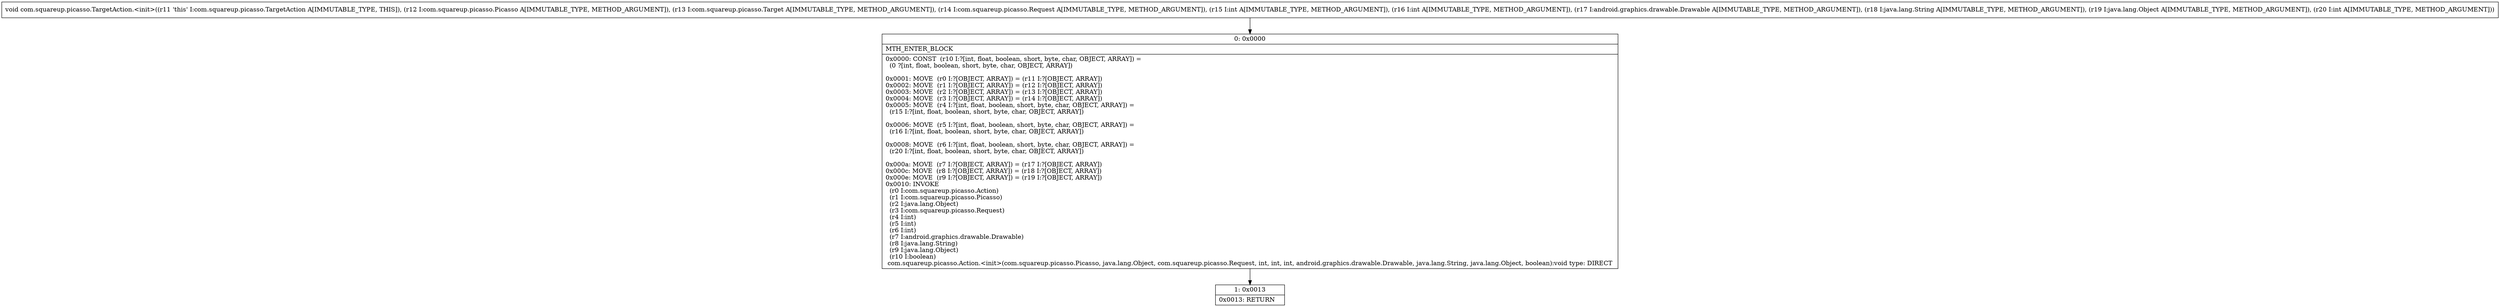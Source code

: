 digraph "CFG forcom.squareup.picasso.TargetAction.\<init\>(Lcom\/squareup\/picasso\/Picasso;Lcom\/squareup\/picasso\/Target;Lcom\/squareup\/picasso\/Request;IILandroid\/graphics\/drawable\/Drawable;Ljava\/lang\/String;Ljava\/lang\/Object;I)V" {
Node_0 [shape=record,label="{0\:\ 0x0000|MTH_ENTER_BLOCK\l|0x0000: CONST  (r10 I:?[int, float, boolean, short, byte, char, OBJECT, ARRAY]) = \l  (0 ?[int, float, boolean, short, byte, char, OBJECT, ARRAY])\l \l0x0001: MOVE  (r0 I:?[OBJECT, ARRAY]) = (r11 I:?[OBJECT, ARRAY]) \l0x0002: MOVE  (r1 I:?[OBJECT, ARRAY]) = (r12 I:?[OBJECT, ARRAY]) \l0x0003: MOVE  (r2 I:?[OBJECT, ARRAY]) = (r13 I:?[OBJECT, ARRAY]) \l0x0004: MOVE  (r3 I:?[OBJECT, ARRAY]) = (r14 I:?[OBJECT, ARRAY]) \l0x0005: MOVE  (r4 I:?[int, float, boolean, short, byte, char, OBJECT, ARRAY]) = \l  (r15 I:?[int, float, boolean, short, byte, char, OBJECT, ARRAY])\l \l0x0006: MOVE  (r5 I:?[int, float, boolean, short, byte, char, OBJECT, ARRAY]) = \l  (r16 I:?[int, float, boolean, short, byte, char, OBJECT, ARRAY])\l \l0x0008: MOVE  (r6 I:?[int, float, boolean, short, byte, char, OBJECT, ARRAY]) = \l  (r20 I:?[int, float, boolean, short, byte, char, OBJECT, ARRAY])\l \l0x000a: MOVE  (r7 I:?[OBJECT, ARRAY]) = (r17 I:?[OBJECT, ARRAY]) \l0x000c: MOVE  (r8 I:?[OBJECT, ARRAY]) = (r18 I:?[OBJECT, ARRAY]) \l0x000e: MOVE  (r9 I:?[OBJECT, ARRAY]) = (r19 I:?[OBJECT, ARRAY]) \l0x0010: INVOKE  \l  (r0 I:com.squareup.picasso.Action)\l  (r1 I:com.squareup.picasso.Picasso)\l  (r2 I:java.lang.Object)\l  (r3 I:com.squareup.picasso.Request)\l  (r4 I:int)\l  (r5 I:int)\l  (r6 I:int)\l  (r7 I:android.graphics.drawable.Drawable)\l  (r8 I:java.lang.String)\l  (r9 I:java.lang.Object)\l  (r10 I:boolean)\l com.squareup.picasso.Action.\<init\>(com.squareup.picasso.Picasso, java.lang.Object, com.squareup.picasso.Request, int, int, int, android.graphics.drawable.Drawable, java.lang.String, java.lang.Object, boolean):void type: DIRECT \l}"];
Node_1 [shape=record,label="{1\:\ 0x0013|0x0013: RETURN   \l}"];
MethodNode[shape=record,label="{void com.squareup.picasso.TargetAction.\<init\>((r11 'this' I:com.squareup.picasso.TargetAction A[IMMUTABLE_TYPE, THIS]), (r12 I:com.squareup.picasso.Picasso A[IMMUTABLE_TYPE, METHOD_ARGUMENT]), (r13 I:com.squareup.picasso.Target A[IMMUTABLE_TYPE, METHOD_ARGUMENT]), (r14 I:com.squareup.picasso.Request A[IMMUTABLE_TYPE, METHOD_ARGUMENT]), (r15 I:int A[IMMUTABLE_TYPE, METHOD_ARGUMENT]), (r16 I:int A[IMMUTABLE_TYPE, METHOD_ARGUMENT]), (r17 I:android.graphics.drawable.Drawable A[IMMUTABLE_TYPE, METHOD_ARGUMENT]), (r18 I:java.lang.String A[IMMUTABLE_TYPE, METHOD_ARGUMENT]), (r19 I:java.lang.Object A[IMMUTABLE_TYPE, METHOD_ARGUMENT]), (r20 I:int A[IMMUTABLE_TYPE, METHOD_ARGUMENT])) }"];
MethodNode -> Node_0;
Node_0 -> Node_1;
}

